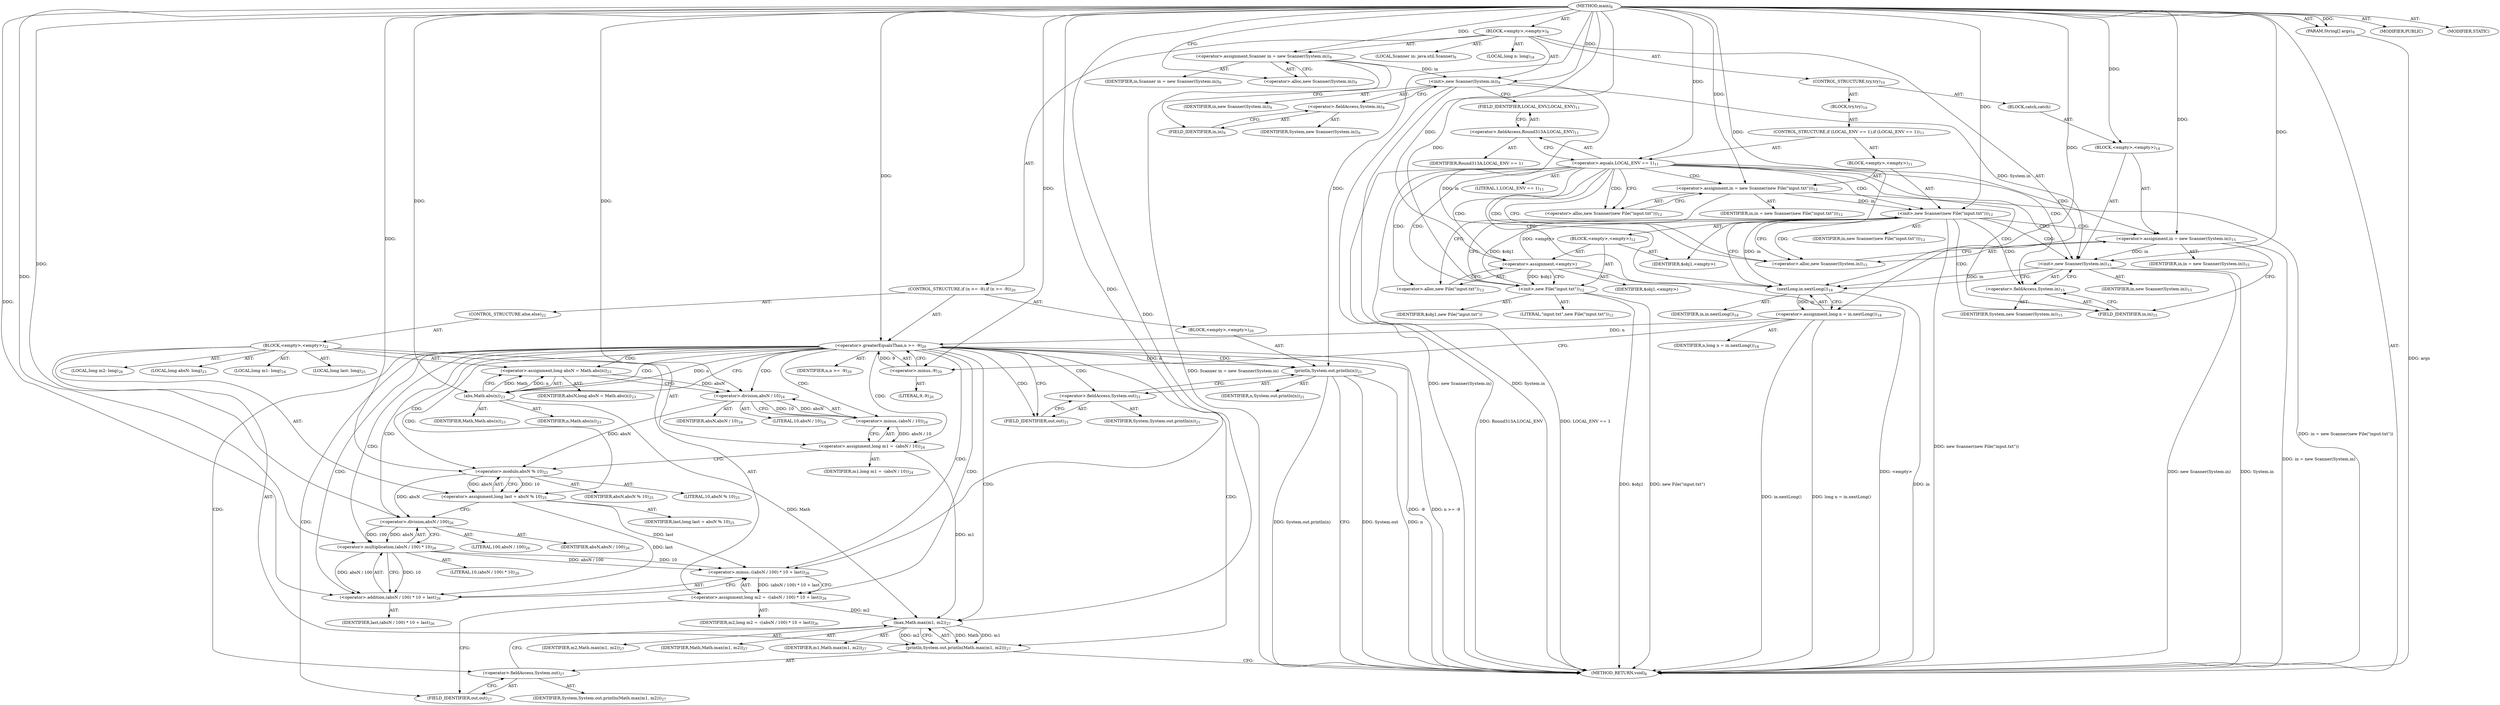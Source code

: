 digraph "main" {  
"24" [label = <(METHOD,main)<SUB>8</SUB>> ]
"25" [label = <(PARAM,String[] args)<SUB>8</SUB>> ]
"26" [label = <(BLOCK,&lt;empty&gt;,&lt;empty&gt;)<SUB>8</SUB>> ]
"4" [label = <(LOCAL,Scanner in: java.util.Scanner)<SUB>9</SUB>> ]
"27" [label = <(&lt;operator&gt;.assignment,Scanner in = new Scanner(System.in))<SUB>9</SUB>> ]
"28" [label = <(IDENTIFIER,in,Scanner in = new Scanner(System.in))<SUB>9</SUB>> ]
"29" [label = <(&lt;operator&gt;.alloc,new Scanner(System.in))<SUB>9</SUB>> ]
"30" [label = <(&lt;init&gt;,new Scanner(System.in))<SUB>9</SUB>> ]
"3" [label = <(IDENTIFIER,in,new Scanner(System.in))<SUB>9</SUB>> ]
"31" [label = <(&lt;operator&gt;.fieldAccess,System.in)<SUB>9</SUB>> ]
"32" [label = <(IDENTIFIER,System,new Scanner(System.in))<SUB>9</SUB>> ]
"33" [label = <(FIELD_IDENTIFIER,in,in)<SUB>9</SUB>> ]
"34" [label = <(CONTROL_STRUCTURE,try,try)<SUB>10</SUB>> ]
"35" [label = <(BLOCK,try,try)<SUB>10</SUB>> ]
"36" [label = <(CONTROL_STRUCTURE,if (LOCAL_ENV == 1),if (LOCAL_ENV == 1))<SUB>11</SUB>> ]
"37" [label = <(&lt;operator&gt;.equals,LOCAL_ENV == 1)<SUB>11</SUB>> ]
"38" [label = <(&lt;operator&gt;.fieldAccess,Round313A.LOCAL_ENV)<SUB>11</SUB>> ]
"39" [label = <(IDENTIFIER,Round313A,LOCAL_ENV == 1)> ]
"40" [label = <(FIELD_IDENTIFIER,LOCAL_ENV,LOCAL_ENV)<SUB>11</SUB>> ]
"41" [label = <(LITERAL,1,LOCAL_ENV == 1)<SUB>11</SUB>> ]
"42" [label = <(BLOCK,&lt;empty&gt;,&lt;empty&gt;)<SUB>11</SUB>> ]
"43" [label = <(&lt;operator&gt;.assignment,in = new Scanner(new File(&quot;input.txt&quot;)))<SUB>12</SUB>> ]
"44" [label = <(IDENTIFIER,in,in = new Scanner(new File(&quot;input.txt&quot;)))<SUB>12</SUB>> ]
"45" [label = <(&lt;operator&gt;.alloc,new Scanner(new File(&quot;input.txt&quot;)))<SUB>12</SUB>> ]
"46" [label = <(&lt;init&gt;,new Scanner(new File(&quot;input.txt&quot;)))<SUB>12</SUB>> ]
"5" [label = <(IDENTIFIER,in,new Scanner(new File(&quot;input.txt&quot;)))<SUB>12</SUB>> ]
"47" [label = <(BLOCK,&lt;empty&gt;,&lt;empty&gt;)<SUB>12</SUB>> ]
"48" [label = <(&lt;operator&gt;.assignment,&lt;empty&gt;)> ]
"49" [label = <(IDENTIFIER,$obj1,&lt;empty&gt;)> ]
"50" [label = <(&lt;operator&gt;.alloc,new File(&quot;input.txt&quot;))<SUB>12</SUB>> ]
"51" [label = <(&lt;init&gt;,new File(&quot;input.txt&quot;))<SUB>12</SUB>> ]
"52" [label = <(IDENTIFIER,$obj1,new File(&quot;input.txt&quot;))> ]
"53" [label = <(LITERAL,&quot;input.txt&quot;,new File(&quot;input.txt&quot;))<SUB>12</SUB>> ]
"54" [label = <(IDENTIFIER,$obj1,&lt;empty&gt;)> ]
"55" [label = <(BLOCK,catch,catch)> ]
"56" [label = <(BLOCK,&lt;empty&gt;,&lt;empty&gt;)<SUB>14</SUB>> ]
"57" [label = <(&lt;operator&gt;.assignment,in = new Scanner(System.in))<SUB>15</SUB>> ]
"58" [label = <(IDENTIFIER,in,in = new Scanner(System.in))<SUB>15</SUB>> ]
"59" [label = <(&lt;operator&gt;.alloc,new Scanner(System.in))<SUB>15</SUB>> ]
"60" [label = <(&lt;init&gt;,new Scanner(System.in))<SUB>15</SUB>> ]
"6" [label = <(IDENTIFIER,in,new Scanner(System.in))<SUB>15</SUB>> ]
"61" [label = <(&lt;operator&gt;.fieldAccess,System.in)<SUB>15</SUB>> ]
"62" [label = <(IDENTIFIER,System,new Scanner(System.in))<SUB>15</SUB>> ]
"63" [label = <(FIELD_IDENTIFIER,in,in)<SUB>15</SUB>> ]
"64" [label = <(LOCAL,long n: long)<SUB>18</SUB>> ]
"65" [label = <(&lt;operator&gt;.assignment,long n = in.nextLong())<SUB>18</SUB>> ]
"66" [label = <(IDENTIFIER,n,long n = in.nextLong())<SUB>18</SUB>> ]
"67" [label = <(nextLong,in.nextLong())<SUB>18</SUB>> ]
"68" [label = <(IDENTIFIER,in,in.nextLong())<SUB>18</SUB>> ]
"69" [label = <(CONTROL_STRUCTURE,if (n &gt;= -9),if (n &gt;= -9))<SUB>20</SUB>> ]
"70" [label = <(&lt;operator&gt;.greaterEqualsThan,n &gt;= -9)<SUB>20</SUB>> ]
"71" [label = <(IDENTIFIER,n,n &gt;= -9)<SUB>20</SUB>> ]
"72" [label = <(&lt;operator&gt;.minus,-9)<SUB>20</SUB>> ]
"73" [label = <(LITERAL,9,-9)<SUB>20</SUB>> ]
"74" [label = <(BLOCK,&lt;empty&gt;,&lt;empty&gt;)<SUB>20</SUB>> ]
"75" [label = <(println,System.out.println(n))<SUB>21</SUB>> ]
"76" [label = <(&lt;operator&gt;.fieldAccess,System.out)<SUB>21</SUB>> ]
"77" [label = <(IDENTIFIER,System,System.out.println(n))<SUB>21</SUB>> ]
"78" [label = <(FIELD_IDENTIFIER,out,out)<SUB>21</SUB>> ]
"79" [label = <(IDENTIFIER,n,System.out.println(n))<SUB>21</SUB>> ]
"80" [label = <(CONTROL_STRUCTURE,else,else)<SUB>22</SUB>> ]
"81" [label = <(BLOCK,&lt;empty&gt;,&lt;empty&gt;)<SUB>22</SUB>> ]
"82" [label = <(LOCAL,long absN: long)<SUB>23</SUB>> ]
"83" [label = <(&lt;operator&gt;.assignment,long absN = Math.abs(n))<SUB>23</SUB>> ]
"84" [label = <(IDENTIFIER,absN,long absN = Math.abs(n))<SUB>23</SUB>> ]
"85" [label = <(abs,Math.abs(n))<SUB>23</SUB>> ]
"86" [label = <(IDENTIFIER,Math,Math.abs(n))<SUB>23</SUB>> ]
"87" [label = <(IDENTIFIER,n,Math.abs(n))<SUB>23</SUB>> ]
"88" [label = <(LOCAL,long m1: long)<SUB>24</SUB>> ]
"89" [label = <(&lt;operator&gt;.assignment,long m1 = -(absN / 10))<SUB>24</SUB>> ]
"90" [label = <(IDENTIFIER,m1,long m1 = -(absN / 10))<SUB>24</SUB>> ]
"91" [label = <(&lt;operator&gt;.minus,-(absN / 10))<SUB>24</SUB>> ]
"92" [label = <(&lt;operator&gt;.division,absN / 10)<SUB>24</SUB>> ]
"93" [label = <(IDENTIFIER,absN,absN / 10)<SUB>24</SUB>> ]
"94" [label = <(LITERAL,10,absN / 10)<SUB>24</SUB>> ]
"95" [label = <(LOCAL,long last: long)<SUB>25</SUB>> ]
"96" [label = <(&lt;operator&gt;.assignment,long last = absN % 10)<SUB>25</SUB>> ]
"97" [label = <(IDENTIFIER,last,long last = absN % 10)<SUB>25</SUB>> ]
"98" [label = <(&lt;operator&gt;.modulo,absN % 10)<SUB>25</SUB>> ]
"99" [label = <(IDENTIFIER,absN,absN % 10)<SUB>25</SUB>> ]
"100" [label = <(LITERAL,10,absN % 10)<SUB>25</SUB>> ]
"101" [label = <(LOCAL,long m2: long)<SUB>26</SUB>> ]
"102" [label = <(&lt;operator&gt;.assignment,long m2 = -((absN / 100) * 10 + last))<SUB>26</SUB>> ]
"103" [label = <(IDENTIFIER,m2,long m2 = -((absN / 100) * 10 + last))<SUB>26</SUB>> ]
"104" [label = <(&lt;operator&gt;.minus,-((absN / 100) * 10 + last))<SUB>26</SUB>> ]
"105" [label = <(&lt;operator&gt;.addition,(absN / 100) * 10 + last)<SUB>26</SUB>> ]
"106" [label = <(&lt;operator&gt;.multiplication,(absN / 100) * 10)<SUB>26</SUB>> ]
"107" [label = <(&lt;operator&gt;.division,absN / 100)<SUB>26</SUB>> ]
"108" [label = <(IDENTIFIER,absN,absN / 100)<SUB>26</SUB>> ]
"109" [label = <(LITERAL,100,absN / 100)<SUB>26</SUB>> ]
"110" [label = <(LITERAL,10,(absN / 100) * 10)<SUB>26</SUB>> ]
"111" [label = <(IDENTIFIER,last,(absN / 100) * 10 + last)<SUB>26</SUB>> ]
"112" [label = <(println,System.out.println(Math.max(m1, m2)))<SUB>27</SUB>> ]
"113" [label = <(&lt;operator&gt;.fieldAccess,System.out)<SUB>27</SUB>> ]
"114" [label = <(IDENTIFIER,System,System.out.println(Math.max(m1, m2)))<SUB>27</SUB>> ]
"115" [label = <(FIELD_IDENTIFIER,out,out)<SUB>27</SUB>> ]
"116" [label = <(max,Math.max(m1, m2))<SUB>27</SUB>> ]
"117" [label = <(IDENTIFIER,Math,Math.max(m1, m2))<SUB>27</SUB>> ]
"118" [label = <(IDENTIFIER,m1,Math.max(m1, m2))<SUB>27</SUB>> ]
"119" [label = <(IDENTIFIER,m2,Math.max(m1, m2))<SUB>27</SUB>> ]
"120" [label = <(MODIFIER,PUBLIC)> ]
"121" [label = <(MODIFIER,STATIC)> ]
"122" [label = <(METHOD_RETURN,void)<SUB>8</SUB>> ]
  "24" -> "25"  [ label = "AST: "] 
  "24" -> "26"  [ label = "AST: "] 
  "24" -> "120"  [ label = "AST: "] 
  "24" -> "121"  [ label = "AST: "] 
  "24" -> "122"  [ label = "AST: "] 
  "26" -> "4"  [ label = "AST: "] 
  "26" -> "27"  [ label = "AST: "] 
  "26" -> "30"  [ label = "AST: "] 
  "26" -> "34"  [ label = "AST: "] 
  "26" -> "64"  [ label = "AST: "] 
  "26" -> "65"  [ label = "AST: "] 
  "26" -> "69"  [ label = "AST: "] 
  "27" -> "28"  [ label = "AST: "] 
  "27" -> "29"  [ label = "AST: "] 
  "30" -> "3"  [ label = "AST: "] 
  "30" -> "31"  [ label = "AST: "] 
  "31" -> "32"  [ label = "AST: "] 
  "31" -> "33"  [ label = "AST: "] 
  "34" -> "35"  [ label = "AST: "] 
  "34" -> "55"  [ label = "AST: "] 
  "35" -> "36"  [ label = "AST: "] 
  "36" -> "37"  [ label = "AST: "] 
  "36" -> "42"  [ label = "AST: "] 
  "37" -> "38"  [ label = "AST: "] 
  "37" -> "41"  [ label = "AST: "] 
  "38" -> "39"  [ label = "AST: "] 
  "38" -> "40"  [ label = "AST: "] 
  "42" -> "43"  [ label = "AST: "] 
  "42" -> "46"  [ label = "AST: "] 
  "43" -> "44"  [ label = "AST: "] 
  "43" -> "45"  [ label = "AST: "] 
  "46" -> "5"  [ label = "AST: "] 
  "46" -> "47"  [ label = "AST: "] 
  "47" -> "48"  [ label = "AST: "] 
  "47" -> "51"  [ label = "AST: "] 
  "47" -> "54"  [ label = "AST: "] 
  "48" -> "49"  [ label = "AST: "] 
  "48" -> "50"  [ label = "AST: "] 
  "51" -> "52"  [ label = "AST: "] 
  "51" -> "53"  [ label = "AST: "] 
  "55" -> "56"  [ label = "AST: "] 
  "56" -> "57"  [ label = "AST: "] 
  "56" -> "60"  [ label = "AST: "] 
  "57" -> "58"  [ label = "AST: "] 
  "57" -> "59"  [ label = "AST: "] 
  "60" -> "6"  [ label = "AST: "] 
  "60" -> "61"  [ label = "AST: "] 
  "61" -> "62"  [ label = "AST: "] 
  "61" -> "63"  [ label = "AST: "] 
  "65" -> "66"  [ label = "AST: "] 
  "65" -> "67"  [ label = "AST: "] 
  "67" -> "68"  [ label = "AST: "] 
  "69" -> "70"  [ label = "AST: "] 
  "69" -> "74"  [ label = "AST: "] 
  "69" -> "80"  [ label = "AST: "] 
  "70" -> "71"  [ label = "AST: "] 
  "70" -> "72"  [ label = "AST: "] 
  "72" -> "73"  [ label = "AST: "] 
  "74" -> "75"  [ label = "AST: "] 
  "75" -> "76"  [ label = "AST: "] 
  "75" -> "79"  [ label = "AST: "] 
  "76" -> "77"  [ label = "AST: "] 
  "76" -> "78"  [ label = "AST: "] 
  "80" -> "81"  [ label = "AST: "] 
  "81" -> "82"  [ label = "AST: "] 
  "81" -> "83"  [ label = "AST: "] 
  "81" -> "88"  [ label = "AST: "] 
  "81" -> "89"  [ label = "AST: "] 
  "81" -> "95"  [ label = "AST: "] 
  "81" -> "96"  [ label = "AST: "] 
  "81" -> "101"  [ label = "AST: "] 
  "81" -> "102"  [ label = "AST: "] 
  "81" -> "112"  [ label = "AST: "] 
  "83" -> "84"  [ label = "AST: "] 
  "83" -> "85"  [ label = "AST: "] 
  "85" -> "86"  [ label = "AST: "] 
  "85" -> "87"  [ label = "AST: "] 
  "89" -> "90"  [ label = "AST: "] 
  "89" -> "91"  [ label = "AST: "] 
  "91" -> "92"  [ label = "AST: "] 
  "92" -> "93"  [ label = "AST: "] 
  "92" -> "94"  [ label = "AST: "] 
  "96" -> "97"  [ label = "AST: "] 
  "96" -> "98"  [ label = "AST: "] 
  "98" -> "99"  [ label = "AST: "] 
  "98" -> "100"  [ label = "AST: "] 
  "102" -> "103"  [ label = "AST: "] 
  "102" -> "104"  [ label = "AST: "] 
  "104" -> "105"  [ label = "AST: "] 
  "105" -> "106"  [ label = "AST: "] 
  "105" -> "111"  [ label = "AST: "] 
  "106" -> "107"  [ label = "AST: "] 
  "106" -> "110"  [ label = "AST: "] 
  "107" -> "108"  [ label = "AST: "] 
  "107" -> "109"  [ label = "AST: "] 
  "112" -> "113"  [ label = "AST: "] 
  "112" -> "116"  [ label = "AST: "] 
  "113" -> "114"  [ label = "AST: "] 
  "113" -> "115"  [ label = "AST: "] 
  "116" -> "117"  [ label = "AST: "] 
  "116" -> "118"  [ label = "AST: "] 
  "116" -> "119"  [ label = "AST: "] 
  "27" -> "33"  [ label = "CFG: "] 
  "30" -> "40"  [ label = "CFG: "] 
  "65" -> "72"  [ label = "CFG: "] 
  "29" -> "27"  [ label = "CFG: "] 
  "31" -> "30"  [ label = "CFG: "] 
  "67" -> "65"  [ label = "CFG: "] 
  "70" -> "78"  [ label = "CFG: "] 
  "70" -> "85"  [ label = "CFG: "] 
  "33" -> "31"  [ label = "CFG: "] 
  "72" -> "70"  [ label = "CFG: "] 
  "75" -> "122"  [ label = "CFG: "] 
  "37" -> "59"  [ label = "CFG: "] 
  "37" -> "45"  [ label = "CFG: "] 
  "37" -> "67"  [ label = "CFG: "] 
  "57" -> "63"  [ label = "CFG: "] 
  "60" -> "67"  [ label = "CFG: "] 
  "76" -> "75"  [ label = "CFG: "] 
  "83" -> "92"  [ label = "CFG: "] 
  "89" -> "98"  [ label = "CFG: "] 
  "96" -> "107"  [ label = "CFG: "] 
  "102" -> "115"  [ label = "CFG: "] 
  "112" -> "122"  [ label = "CFG: "] 
  "38" -> "37"  [ label = "CFG: "] 
  "43" -> "50"  [ label = "CFG: "] 
  "46" -> "59"  [ label = "CFG: "] 
  "46" -> "67"  [ label = "CFG: "] 
  "59" -> "57"  [ label = "CFG: "] 
  "61" -> "60"  [ label = "CFG: "] 
  "78" -> "76"  [ label = "CFG: "] 
  "85" -> "83"  [ label = "CFG: "] 
  "91" -> "89"  [ label = "CFG: "] 
  "98" -> "96"  [ label = "CFG: "] 
  "104" -> "102"  [ label = "CFG: "] 
  "113" -> "116"  [ label = "CFG: "] 
  "116" -> "112"  [ label = "CFG: "] 
  "40" -> "38"  [ label = "CFG: "] 
  "45" -> "43"  [ label = "CFG: "] 
  "63" -> "61"  [ label = "CFG: "] 
  "92" -> "91"  [ label = "CFG: "] 
  "105" -> "104"  [ label = "CFG: "] 
  "115" -> "113"  [ label = "CFG: "] 
  "48" -> "51"  [ label = "CFG: "] 
  "51" -> "46"  [ label = "CFG: "] 
  "106" -> "105"  [ label = "CFG: "] 
  "50" -> "48"  [ label = "CFG: "] 
  "107" -> "106"  [ label = "CFG: "] 
  "24" -> "29"  [ label = "CFG: "] 
  "25" -> "122"  [ label = "DDG: args"] 
  "27" -> "122"  [ label = "DDG: Scanner in = new Scanner(System.in)"] 
  "30" -> "122"  [ label = "DDG: System.in"] 
  "30" -> "122"  [ label = "DDG: new Scanner(System.in)"] 
  "37" -> "122"  [ label = "DDG: Round313A.LOCAL_ENV"] 
  "37" -> "122"  [ label = "DDG: LOCAL_ENV == 1"] 
  "43" -> "122"  [ label = "DDG: in = new Scanner(new File(&quot;input.txt&quot;))"] 
  "48" -> "122"  [ label = "DDG: &lt;empty&gt;"] 
  "51" -> "122"  [ label = "DDG: $obj1"] 
  "51" -> "122"  [ label = "DDG: new File(&quot;input.txt&quot;)"] 
  "46" -> "122"  [ label = "DDG: new Scanner(new File(&quot;input.txt&quot;))"] 
  "57" -> "122"  [ label = "DDG: in = new Scanner(System.in)"] 
  "60" -> "122"  [ label = "DDG: System.in"] 
  "60" -> "122"  [ label = "DDG: new Scanner(System.in)"] 
  "67" -> "122"  [ label = "DDG: in"] 
  "65" -> "122"  [ label = "DDG: in.nextLong()"] 
  "65" -> "122"  [ label = "DDG: long n = in.nextLong()"] 
  "70" -> "122"  [ label = "DDG: -9"] 
  "70" -> "122"  [ label = "DDG: n &gt;= -9"] 
  "75" -> "122"  [ label = "DDG: System.out"] 
  "75" -> "122"  [ label = "DDG: n"] 
  "75" -> "122"  [ label = "DDG: System.out.println(n)"] 
  "24" -> "25"  [ label = "DDG: "] 
  "24" -> "27"  [ label = "DDG: "] 
  "67" -> "65"  [ label = "DDG: in"] 
  "27" -> "30"  [ label = "DDG: in"] 
  "24" -> "30"  [ label = "DDG: "] 
  "24" -> "56"  [ label = "DDG: "] 
  "30" -> "67"  [ label = "DDG: in"] 
  "46" -> "67"  [ label = "DDG: in"] 
  "60" -> "67"  [ label = "DDG: in"] 
  "24" -> "67"  [ label = "DDG: "] 
  "65" -> "70"  [ label = "DDG: n"] 
  "24" -> "70"  [ label = "DDG: "] 
  "72" -> "70"  [ label = "DDG: 9"] 
  "24" -> "57"  [ label = "DDG: "] 
  "24" -> "72"  [ label = "DDG: "] 
  "70" -> "75"  [ label = "DDG: n"] 
  "24" -> "75"  [ label = "DDG: "] 
  "85" -> "83"  [ label = "DDG: Math"] 
  "85" -> "83"  [ label = "DDG: n"] 
  "91" -> "89"  [ label = "DDG: absN / 10"] 
  "98" -> "96"  [ label = "DDG: absN"] 
  "98" -> "96"  [ label = "DDG: 10"] 
  "104" -> "102"  [ label = "DDG: (absN / 100) * 10 + last"] 
  "24" -> "37"  [ label = "DDG: "] 
  "24" -> "43"  [ label = "DDG: "] 
  "57" -> "60"  [ label = "DDG: in"] 
  "24" -> "60"  [ label = "DDG: "] 
  "30" -> "60"  [ label = "DDG: System.in"] 
  "116" -> "112"  [ label = "DDG: Math"] 
  "116" -> "112"  [ label = "DDG: m1"] 
  "116" -> "112"  [ label = "DDG: m2"] 
  "43" -> "46"  [ label = "DDG: in"] 
  "24" -> "46"  [ label = "DDG: "] 
  "48" -> "46"  [ label = "DDG: &lt;empty&gt;"] 
  "51" -> "46"  [ label = "DDG: $obj1"] 
  "24" -> "85"  [ label = "DDG: "] 
  "70" -> "85"  [ label = "DDG: n"] 
  "92" -> "91"  [ label = "DDG: absN"] 
  "92" -> "91"  [ label = "DDG: 10"] 
  "92" -> "98"  [ label = "DDG: absN"] 
  "24" -> "98"  [ label = "DDG: "] 
  "106" -> "104"  [ label = "DDG: absN / 100"] 
  "106" -> "104"  [ label = "DDG: 10"] 
  "96" -> "104"  [ label = "DDG: last"] 
  "24" -> "104"  [ label = "DDG: "] 
  "85" -> "116"  [ label = "DDG: Math"] 
  "24" -> "116"  [ label = "DDG: "] 
  "89" -> "116"  [ label = "DDG: m1"] 
  "102" -> "116"  [ label = "DDG: m2"] 
  "24" -> "48"  [ label = "DDG: "] 
  "24" -> "54"  [ label = "DDG: "] 
  "83" -> "92"  [ label = "DDG: absN"] 
  "24" -> "92"  [ label = "DDG: "] 
  "106" -> "105"  [ label = "DDG: absN / 100"] 
  "106" -> "105"  [ label = "DDG: 10"] 
  "96" -> "105"  [ label = "DDG: last"] 
  "24" -> "105"  [ label = "DDG: "] 
  "48" -> "51"  [ label = "DDG: $obj1"] 
  "24" -> "51"  [ label = "DDG: "] 
  "107" -> "106"  [ label = "DDG: absN"] 
  "107" -> "106"  [ label = "DDG: 100"] 
  "24" -> "106"  [ label = "DDG: "] 
  "98" -> "107"  [ label = "DDG: absN"] 
  "24" -> "107"  [ label = "DDG: "] 
  "70" -> "107"  [ label = "CDG: "] 
  "70" -> "115"  [ label = "CDG: "] 
  "70" -> "96"  [ label = "CDG: "] 
  "70" -> "89"  [ label = "CDG: "] 
  "70" -> "98"  [ label = "CDG: "] 
  "70" -> "113"  [ label = "CDG: "] 
  "70" -> "116"  [ label = "CDG: "] 
  "70" -> "75"  [ label = "CDG: "] 
  "70" -> "102"  [ label = "CDG: "] 
  "70" -> "85"  [ label = "CDG: "] 
  "70" -> "104"  [ label = "CDG: "] 
  "70" -> "92"  [ label = "CDG: "] 
  "70" -> "106"  [ label = "CDG: "] 
  "70" -> "76"  [ label = "CDG: "] 
  "70" -> "91"  [ label = "CDG: "] 
  "70" -> "112"  [ label = "CDG: "] 
  "70" -> "83"  [ label = "CDG: "] 
  "70" -> "105"  [ label = "CDG: "] 
  "70" -> "78"  [ label = "CDG: "] 
  "37" -> "48"  [ label = "CDG: "] 
  "37" -> "60"  [ label = "CDG: "] 
  "37" -> "51"  [ label = "CDG: "] 
  "37" -> "57"  [ label = "CDG: "] 
  "37" -> "46"  [ label = "CDG: "] 
  "37" -> "45"  [ label = "CDG: "] 
  "37" -> "50"  [ label = "CDG: "] 
  "37" -> "59"  [ label = "CDG: "] 
  "37" -> "43"  [ label = "CDG: "] 
  "37" -> "61"  [ label = "CDG: "] 
  "37" -> "63"  [ label = "CDG: "] 
  "46" -> "60"  [ label = "CDG: "] 
  "46" -> "57"  [ label = "CDG: "] 
  "46" -> "59"  [ label = "CDG: "] 
  "46" -> "61"  [ label = "CDG: "] 
  "46" -> "63"  [ label = "CDG: "] 
}
